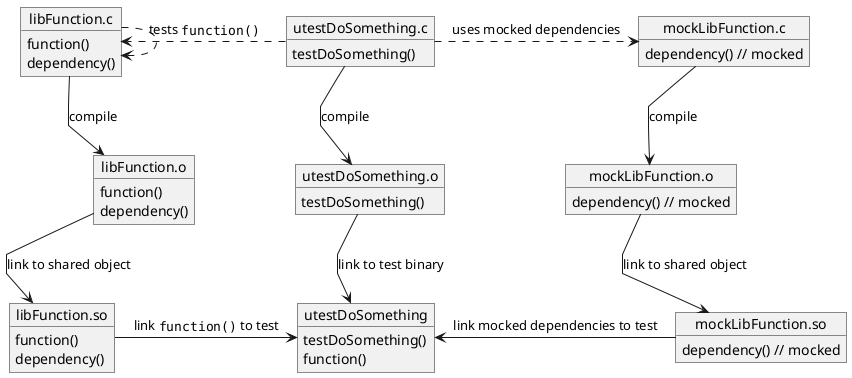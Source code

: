 @startuml
skinparam linetype polyline

object "libFunction.c" as libFunc_c {
	function()
	dependency()
}
object "libFunction.o" as libFunc_o {
	function()
	dependency()
}
object "libFunction.so" as libFunc_so {
	function()
	dependency()
}

object "utestDoSomething.c" as utestDoSome_c {
	testDoSomething()
}
object "utestDoSomething.o" as utestDoSome_o {
	testDoSomething()
}
object "utestDoSomething" as utestDoSome_bin {
	testDoSomething()
	function()
	'dependency()
	'dependency() // mocked
}

object "mockLibFunction.c" as mockLibFunc_c {
	dependency() // mocked
}
object "mockLibFunction.o" as mockLibFunc_o {
	dependency() // mocked
}
object "mockLibFunction.so" as mockLibFunc_so {
	dependency() // mocked
}

libFunc_c .> libFunc_c /': depends on ""dependency()""'/
libFunc_c --> libFunc_o : compile
libFunc_o --> libFunc_so : link to shared object

utestDoSome_c .> libFunc_c : tests ""function()""
utestDoSome_c .> mockLibFunc_c : uses mocked dependencies
utestDoSome_c --> utestDoSome_o : compile
utestDoSome_o --> utestDoSome_bin : link to test binary

mockLibFunc_c --> mockLibFunc_o : compile
mockLibFunc_o --> mockLibFunc_so : link to shared object

libFunc_so --> utestDoSome_bin : link ""function()"" to test
mockLibFunc_so --> utestDoSome_bin : link mocked dependencies to test


libFunc_c -[hidden]-> libFunc_o
'libFunc_o -[hidden]-> libFunc_a
libFunc_o -[hidden]-> libFunc_so

utestDoSome_c -[hidden]-> utestDoSome_o
utestDoSome_o -[hidden]-> utestDoSome_bin

mockLibFunc_c -[hidden]-> mockLibFunc_o
'mockLibFunc_o -[hidden]-> mockLibFunc_a
mockLibFunc_o -[hidden]-> mockLibFunc_so

libFunc_c -[hidden]> utestDoSome_c
utestDoSome_c -[hidden]> mockLibFunc_c

libFunc_o -[hidden]> utestDoSome_o
utestDoSome_o -[hidden]> mockLibFunc_o

libFunc_so -[hidden]> utestDoSome_bin
utestDoSome_bin -[hidden]> mockLibFunc_so

@enduml
